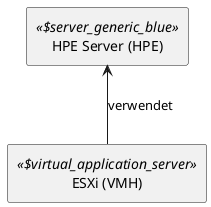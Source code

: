 @startuml

skinparam monochrome true
skinparam componentStyle uml2


show stereotype

rectangle HPE__F_Server__F___N_HPE__O_ as "HPE Server (HPE)" <<$server_generic_blue>> {
}

rectangle ESXi__F___N_VMH__O_ as "ESXi (VMH)" <<$virtual_application_server>> {
}
ESXi__F___N_VMH__O_ -up-> HPE__F_Server__F___N_HPE__O_ : verwendet

' Begin Protected Region [[layouting]]

' End Protected Region   [[layouting]]
@enduml
' Actifsource ID=[dc5bfacd-eaac-11e8-88d3-bfc6b992bdec,fac18ba3-0e19-11e9-8b4c-f9aec93d8b56,Hash]

